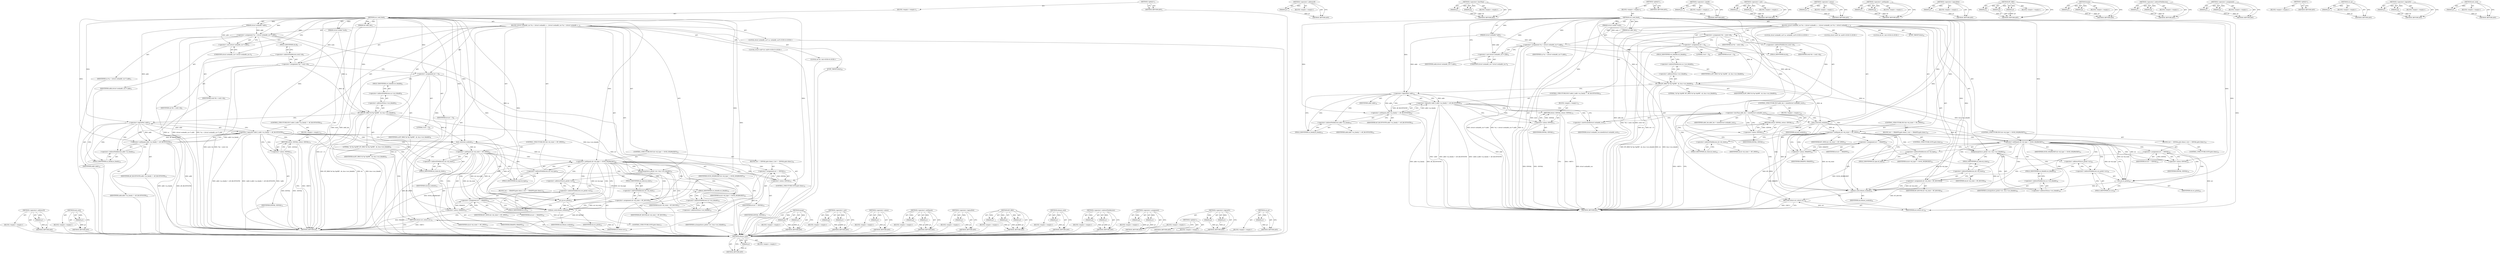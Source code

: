 digraph "lock_sock" {
vulnerable_143 [label=<(METHOD,&lt;operator&gt;.addressOf)>];
vulnerable_144 [label=<(PARAM,p1)>];
vulnerable_145 [label=<(BLOCK,&lt;empty&gt;,&lt;empty&gt;)>];
vulnerable_146 [label=<(METHOD_RETURN,ANY)>];
vulnerable_165 [label=<(METHOD,lock_sock)>];
vulnerable_166 [label=<(PARAM,p1)>];
vulnerable_167 [label=<(BLOCK,&lt;empty&gt;,&lt;empty&gt;)>];
vulnerable_168 [label=<(METHOD_RETURN,ANY)>];
vulnerable_6 [label=<(METHOD,&lt;global&gt;)<SUB>1</SUB>>];
vulnerable_7 [label=<(BLOCK,&lt;empty&gt;,&lt;empty&gt;)<SUB>1</SUB>>];
vulnerable_8 [label=<(METHOD,sco_sock_bind)<SUB>1</SUB>>];
vulnerable_9 [label=<(PARAM,struct socket *sock)<SUB>1</SUB>>];
vulnerable_10 [label=<(PARAM,struct sockaddr *addr)<SUB>1</SUB>>];
vulnerable_11 [label=<(PARAM,int addr_len)<SUB>2</SUB>>];
vulnerable_12 [label=<(BLOCK,{
	struct sockaddr_sco *sa = (struct sockaddr_s...,{
	struct sockaddr_sco *sa = (struct sockaddr_s...)<SUB>3</SUB>>];
vulnerable_13 [label="<(LOCAL,struct sockaddr_sco* sa: sockaddr_sco*)<SUB>4</SUB>>"];
vulnerable_14 [label=<(&lt;operator&gt;.assignment,*sa = (struct sockaddr_sco *) addr)<SUB>4</SUB>>];
vulnerable_15 [label=<(IDENTIFIER,sa,*sa = (struct sockaddr_sco *) addr)<SUB>4</SUB>>];
vulnerable_16 [label=<(&lt;operator&gt;.cast,(struct sockaddr_sco *) addr)<SUB>4</SUB>>];
vulnerable_17 [label=<(UNKNOWN,struct sockaddr_sco *,struct sockaddr_sco *)<SUB>4</SUB>>];
vulnerable_18 [label=<(IDENTIFIER,addr,(struct sockaddr_sco *) addr)<SUB>4</SUB>>];
vulnerable_19 [label="<(LOCAL,struct sock* sk: sock*)<SUB>5</SUB>>"];
vulnerable_20 [label=<(&lt;operator&gt;.assignment,*sk = sock-&gt;sk)<SUB>5</SUB>>];
vulnerable_21 [label=<(IDENTIFIER,sk,*sk = sock-&gt;sk)<SUB>5</SUB>>];
vulnerable_22 [label=<(&lt;operator&gt;.indirectFieldAccess,sock-&gt;sk)<SUB>5</SUB>>];
vulnerable_23 [label=<(IDENTIFIER,sock,*sk = sock-&gt;sk)<SUB>5</SUB>>];
vulnerable_24 [label=<(FIELD_IDENTIFIER,sk,sk)<SUB>5</SUB>>];
vulnerable_25 [label="<(LOCAL,int err: int)<SUB>6</SUB>>"];
vulnerable_26 [label=<(&lt;operator&gt;.assignment,err = 0)<SUB>6</SUB>>];
vulnerable_27 [label=<(IDENTIFIER,err,err = 0)<SUB>6</SUB>>];
vulnerable_28 [label=<(LITERAL,0,err = 0)<SUB>6</SUB>>];
vulnerable_29 [label=<(BT_DBG,BT_DBG(&quot;sk %p %pMR&quot;, sk, &amp;sa-&gt;sco_bdaddr))<SUB>8</SUB>>];
vulnerable_30 [label=<(LITERAL,&quot;sk %p %pMR&quot;,BT_DBG(&quot;sk %p %pMR&quot;, sk, &amp;sa-&gt;sco_bdaddr))<SUB>8</SUB>>];
vulnerable_31 [label=<(IDENTIFIER,sk,BT_DBG(&quot;sk %p %pMR&quot;, sk, &amp;sa-&gt;sco_bdaddr))<SUB>8</SUB>>];
vulnerable_32 [label=<(&lt;operator&gt;.addressOf,&amp;sa-&gt;sco_bdaddr)<SUB>8</SUB>>];
vulnerable_33 [label=<(&lt;operator&gt;.indirectFieldAccess,sa-&gt;sco_bdaddr)<SUB>8</SUB>>];
vulnerable_34 [label=<(IDENTIFIER,sa,BT_DBG(&quot;sk %p %pMR&quot;, sk, &amp;sa-&gt;sco_bdaddr))<SUB>8</SUB>>];
vulnerable_35 [label=<(FIELD_IDENTIFIER,sco_bdaddr,sco_bdaddr)<SUB>8</SUB>>];
vulnerable_36 [label=<(CONTROL_STRUCTURE,IF,if (!addr || addr-&gt;sa_family != AF_BLUETOOTH))<SUB>10</SUB>>];
vulnerable_37 [label=<(&lt;operator&gt;.logicalOr,!addr || addr-&gt;sa_family != AF_BLUETOOTH)<SUB>10</SUB>>];
vulnerable_38 [label=<(&lt;operator&gt;.logicalNot,!addr)<SUB>10</SUB>>];
vulnerable_39 [label=<(IDENTIFIER,addr,!addr)<SUB>10</SUB>>];
vulnerable_40 [label=<(&lt;operator&gt;.notEquals,addr-&gt;sa_family != AF_BLUETOOTH)<SUB>10</SUB>>];
vulnerable_41 [label=<(&lt;operator&gt;.indirectFieldAccess,addr-&gt;sa_family)<SUB>10</SUB>>];
vulnerable_42 [label=<(IDENTIFIER,addr,addr-&gt;sa_family != AF_BLUETOOTH)<SUB>10</SUB>>];
vulnerable_43 [label=<(FIELD_IDENTIFIER,sa_family,sa_family)<SUB>10</SUB>>];
vulnerable_44 [label=<(IDENTIFIER,AF_BLUETOOTH,addr-&gt;sa_family != AF_BLUETOOTH)<SUB>10</SUB>>];
vulnerable_45 [label=<(BLOCK,&lt;empty&gt;,&lt;empty&gt;)<SUB>11</SUB>>];
vulnerable_46 [label=<(RETURN,return -EINVAL;,return -EINVAL;)<SUB>11</SUB>>];
vulnerable_47 [label=<(&lt;operator&gt;.minus,-EINVAL)<SUB>11</SUB>>];
vulnerable_48 [label=<(IDENTIFIER,EINVAL,-EINVAL)<SUB>11</SUB>>];
vulnerable_49 [label=<(lock_sock,lock_sock(sk))<SUB>13</SUB>>];
vulnerable_50 [label=<(IDENTIFIER,sk,lock_sock(sk))<SUB>13</SUB>>];
vulnerable_51 [label=<(CONTROL_STRUCTURE,IF,if (sk-&gt;sk_state != BT_OPEN))<SUB>15</SUB>>];
vulnerable_52 [label=<(&lt;operator&gt;.notEquals,sk-&gt;sk_state != BT_OPEN)<SUB>15</SUB>>];
vulnerable_53 [label=<(&lt;operator&gt;.indirectFieldAccess,sk-&gt;sk_state)<SUB>15</SUB>>];
vulnerable_54 [label=<(IDENTIFIER,sk,sk-&gt;sk_state != BT_OPEN)<SUB>15</SUB>>];
vulnerable_55 [label=<(FIELD_IDENTIFIER,sk_state,sk_state)<SUB>15</SUB>>];
vulnerable_56 [label=<(IDENTIFIER,BT_OPEN,sk-&gt;sk_state != BT_OPEN)<SUB>15</SUB>>];
vulnerable_57 [label=<(BLOCK,{
		err = -EBADFD;
		goto done;
	},{
		err = -EBADFD;
		goto done;
	})<SUB>15</SUB>>];
vulnerable_58 [label=<(&lt;operator&gt;.assignment,err = -EBADFD)<SUB>16</SUB>>];
vulnerable_59 [label=<(IDENTIFIER,err,err = -EBADFD)<SUB>16</SUB>>];
vulnerable_60 [label=<(&lt;operator&gt;.minus,-EBADFD)<SUB>16</SUB>>];
vulnerable_61 [label=<(IDENTIFIER,EBADFD,-EBADFD)<SUB>16</SUB>>];
vulnerable_62 [label=<(CONTROL_STRUCTURE,GOTO,goto done;)<SUB>17</SUB>>];
vulnerable_63 [label=<(CONTROL_STRUCTURE,IF,if (sk-&gt;sk_type != SOCK_SEQPACKET))<SUB>20</SUB>>];
vulnerable_64 [label=<(&lt;operator&gt;.notEquals,sk-&gt;sk_type != SOCK_SEQPACKET)<SUB>20</SUB>>];
vulnerable_65 [label=<(&lt;operator&gt;.indirectFieldAccess,sk-&gt;sk_type)<SUB>20</SUB>>];
vulnerable_66 [label=<(IDENTIFIER,sk,sk-&gt;sk_type != SOCK_SEQPACKET)<SUB>20</SUB>>];
vulnerable_67 [label=<(FIELD_IDENTIFIER,sk_type,sk_type)<SUB>20</SUB>>];
vulnerable_68 [label=<(IDENTIFIER,SOCK_SEQPACKET,sk-&gt;sk_type != SOCK_SEQPACKET)<SUB>20</SUB>>];
vulnerable_69 [label=<(BLOCK,{
		err = -EINVAL;
		goto done;
	},{
		err = -EINVAL;
		goto done;
	})<SUB>20</SUB>>];
vulnerable_70 [label=<(&lt;operator&gt;.assignment,err = -EINVAL)<SUB>21</SUB>>];
vulnerable_71 [label=<(IDENTIFIER,err,err = -EINVAL)<SUB>21</SUB>>];
vulnerable_72 [label=<(&lt;operator&gt;.minus,-EINVAL)<SUB>21</SUB>>];
vulnerable_73 [label=<(IDENTIFIER,EINVAL,-EINVAL)<SUB>21</SUB>>];
vulnerable_74 [label=<(CONTROL_STRUCTURE,GOTO,goto done;)<SUB>22</SUB>>];
vulnerable_75 [label=<(bacpy,bacpy(&amp;sco_pi(sk)-&gt;src, &amp;sa-&gt;sco_bdaddr))<SUB>25</SUB>>];
vulnerable_76 [label=<(&lt;operator&gt;.addressOf,&amp;sco_pi(sk)-&gt;src)<SUB>25</SUB>>];
vulnerable_77 [label=<(&lt;operator&gt;.indirectFieldAccess,sco_pi(sk)-&gt;src)<SUB>25</SUB>>];
vulnerable_78 [label=<(sco_pi,sco_pi(sk))<SUB>25</SUB>>];
vulnerable_79 [label=<(IDENTIFIER,sk,sco_pi(sk))<SUB>25</SUB>>];
vulnerable_80 [label=<(FIELD_IDENTIFIER,src,src)<SUB>25</SUB>>];
vulnerable_81 [label=<(&lt;operator&gt;.addressOf,&amp;sa-&gt;sco_bdaddr)<SUB>25</SUB>>];
vulnerable_82 [label=<(&lt;operator&gt;.indirectFieldAccess,sa-&gt;sco_bdaddr)<SUB>25</SUB>>];
vulnerable_83 [label=<(IDENTIFIER,sa,bacpy(&amp;sco_pi(sk)-&gt;src, &amp;sa-&gt;sco_bdaddr))<SUB>25</SUB>>];
vulnerable_84 [label=<(FIELD_IDENTIFIER,sco_bdaddr,sco_bdaddr)<SUB>25</SUB>>];
vulnerable_85 [label=<(&lt;operator&gt;.assignment,sk-&gt;sk_state = BT_BOUND)<SUB>27</SUB>>];
vulnerable_86 [label=<(&lt;operator&gt;.indirectFieldAccess,sk-&gt;sk_state)<SUB>27</SUB>>];
vulnerable_87 [label=<(IDENTIFIER,sk,sk-&gt;sk_state = BT_BOUND)<SUB>27</SUB>>];
vulnerable_88 [label=<(FIELD_IDENTIFIER,sk_state,sk_state)<SUB>27</SUB>>];
vulnerable_89 [label=<(IDENTIFIER,BT_BOUND,sk-&gt;sk_state = BT_BOUND)<SUB>27</SUB>>];
vulnerable_90 [label=<(JUMP_TARGET,done)<SUB>29</SUB>>];
vulnerable_91 [label=<(release_sock,release_sock(sk))<SUB>30</SUB>>];
vulnerable_92 [label=<(IDENTIFIER,sk,release_sock(sk))<SUB>30</SUB>>];
vulnerable_93 [label=<(RETURN,return err;,return err;)<SUB>31</SUB>>];
vulnerable_94 [label=<(IDENTIFIER,err,return err;)<SUB>31</SUB>>];
vulnerable_95 [label=<(METHOD_RETURN,int)<SUB>1</SUB>>];
vulnerable_97 [label=<(METHOD_RETURN,ANY)<SUB>1</SUB>>];
vulnerable_169 [label=<(METHOD,bacpy)>];
vulnerable_170 [label=<(PARAM,p1)>];
vulnerable_171 [label=<(PARAM,p2)>];
vulnerable_172 [label=<(BLOCK,&lt;empty&gt;,&lt;empty&gt;)>];
vulnerable_173 [label=<(METHOD_RETURN,ANY)>];
vulnerable_127 [label=<(METHOD,&lt;operator&gt;.cast)>];
vulnerable_128 [label=<(PARAM,p1)>];
vulnerable_129 [label=<(PARAM,p2)>];
vulnerable_130 [label=<(BLOCK,&lt;empty&gt;,&lt;empty&gt;)>];
vulnerable_131 [label=<(METHOD_RETURN,ANY)>];
vulnerable_161 [label=<(METHOD,&lt;operator&gt;.minus)>];
vulnerable_162 [label=<(PARAM,p1)>];
vulnerable_163 [label=<(BLOCK,&lt;empty&gt;,&lt;empty&gt;)>];
vulnerable_164 [label=<(METHOD_RETURN,ANY)>];
vulnerable_156 [label=<(METHOD,&lt;operator&gt;.notEquals)>];
vulnerable_157 [label=<(PARAM,p1)>];
vulnerable_158 [label=<(PARAM,p2)>];
vulnerable_159 [label=<(BLOCK,&lt;empty&gt;,&lt;empty&gt;)>];
vulnerable_160 [label=<(METHOD_RETURN,ANY)>];
vulnerable_152 [label=<(METHOD,&lt;operator&gt;.logicalNot)>];
vulnerable_153 [label=<(PARAM,p1)>];
vulnerable_154 [label=<(BLOCK,&lt;empty&gt;,&lt;empty&gt;)>];
vulnerable_155 [label=<(METHOD_RETURN,ANY)>];
vulnerable_137 [label=<(METHOD,BT_DBG)>];
vulnerable_138 [label=<(PARAM,p1)>];
vulnerable_139 [label=<(PARAM,p2)>];
vulnerable_140 [label=<(PARAM,p3)>];
vulnerable_141 [label=<(BLOCK,&lt;empty&gt;,&lt;empty&gt;)>];
vulnerable_142 [label=<(METHOD_RETURN,ANY)>];
vulnerable_178 [label=<(METHOD,release_sock)>];
vulnerable_179 [label=<(PARAM,p1)>];
vulnerable_180 [label=<(BLOCK,&lt;empty&gt;,&lt;empty&gt;)>];
vulnerable_181 [label=<(METHOD_RETURN,ANY)>];
vulnerable_132 [label=<(METHOD,&lt;operator&gt;.indirectFieldAccess)>];
vulnerable_133 [label=<(PARAM,p1)>];
vulnerable_134 [label=<(PARAM,p2)>];
vulnerable_135 [label=<(BLOCK,&lt;empty&gt;,&lt;empty&gt;)>];
vulnerable_136 [label=<(METHOD_RETURN,ANY)>];
vulnerable_122 [label=<(METHOD,&lt;operator&gt;.assignment)>];
vulnerable_123 [label=<(PARAM,p1)>];
vulnerable_124 [label=<(PARAM,p2)>];
vulnerable_125 [label=<(BLOCK,&lt;empty&gt;,&lt;empty&gt;)>];
vulnerable_126 [label=<(METHOD_RETURN,ANY)>];
vulnerable_116 [label=<(METHOD,&lt;global&gt;)<SUB>1</SUB>>];
vulnerable_117 [label=<(BLOCK,&lt;empty&gt;,&lt;empty&gt;)>];
vulnerable_118 [label=<(METHOD_RETURN,ANY)>];
vulnerable_147 [label=<(METHOD,&lt;operator&gt;.logicalOr)>];
vulnerable_148 [label=<(PARAM,p1)>];
vulnerable_149 [label=<(PARAM,p2)>];
vulnerable_150 [label=<(BLOCK,&lt;empty&gt;,&lt;empty&gt;)>];
vulnerable_151 [label=<(METHOD_RETURN,ANY)>];
vulnerable_174 [label=<(METHOD,sco_pi)>];
vulnerable_175 [label=<(PARAM,p1)>];
vulnerable_176 [label=<(BLOCK,&lt;empty&gt;,&lt;empty&gt;)>];
vulnerable_177 [label=<(METHOD_RETURN,ANY)>];
fixed_198 [label=<(METHOD,release_sock)>];
fixed_199 [label=<(PARAM,p1)>];
fixed_200 [label=<(BLOCK,&lt;empty&gt;,&lt;empty&gt;)>];
fixed_201 [label=<(METHOD_RETURN,ANY)>];
fixed_154 [label=<(METHOD,&lt;operator&gt;.addressOf)>];
fixed_155 [label=<(PARAM,p1)>];
fixed_156 [label=<(BLOCK,&lt;empty&gt;,&lt;empty&gt;)>];
fixed_157 [label=<(METHOD_RETURN,ANY)>];
fixed_176 [label=<(METHOD,&lt;operator&gt;.lessThan)>];
fixed_177 [label=<(PARAM,p1)>];
fixed_178 [label=<(PARAM,p2)>];
fixed_179 [label=<(BLOCK,&lt;empty&gt;,&lt;empty&gt;)>];
fixed_180 [label=<(METHOD_RETURN,ANY)>];
fixed_6 [label=<(METHOD,&lt;global&gt;)<SUB>1</SUB>>];
fixed_7 [label=<(BLOCK,&lt;empty&gt;,&lt;empty&gt;)<SUB>1</SUB>>];
fixed_8 [label=<(METHOD,sco_sock_bind)<SUB>1</SUB>>];
fixed_9 [label=<(PARAM,struct socket *sock)<SUB>1</SUB>>];
fixed_10 [label=<(PARAM,struct sockaddr *addr)<SUB>1</SUB>>];
fixed_11 [label=<(PARAM,int addr_len)<SUB>2</SUB>>];
fixed_12 [label=<(BLOCK,{
	struct sockaddr_sco *sa = (struct sockaddr_s...,{
	struct sockaddr_sco *sa = (struct sockaddr_s...)<SUB>3</SUB>>];
fixed_13 [label="<(LOCAL,struct sockaddr_sco* sa: sockaddr_sco*)<SUB>4</SUB>>"];
fixed_14 [label=<(&lt;operator&gt;.assignment,*sa = (struct sockaddr_sco *) addr)<SUB>4</SUB>>];
fixed_15 [label=<(IDENTIFIER,sa,*sa = (struct sockaddr_sco *) addr)<SUB>4</SUB>>];
fixed_16 [label=<(&lt;operator&gt;.cast,(struct sockaddr_sco *) addr)<SUB>4</SUB>>];
fixed_17 [label=<(UNKNOWN,struct sockaddr_sco *,struct sockaddr_sco *)<SUB>4</SUB>>];
fixed_18 [label=<(IDENTIFIER,addr,(struct sockaddr_sco *) addr)<SUB>4</SUB>>];
fixed_19 [label="<(LOCAL,struct sock* sk: sock*)<SUB>5</SUB>>"];
fixed_20 [label=<(&lt;operator&gt;.assignment,*sk = sock-&gt;sk)<SUB>5</SUB>>];
fixed_21 [label=<(IDENTIFIER,sk,*sk = sock-&gt;sk)<SUB>5</SUB>>];
fixed_22 [label=<(&lt;operator&gt;.indirectFieldAccess,sock-&gt;sk)<SUB>5</SUB>>];
fixed_23 [label=<(IDENTIFIER,sock,*sk = sock-&gt;sk)<SUB>5</SUB>>];
fixed_24 [label=<(FIELD_IDENTIFIER,sk,sk)<SUB>5</SUB>>];
fixed_25 [label="<(LOCAL,int err: int)<SUB>6</SUB>>"];
fixed_26 [label=<(&lt;operator&gt;.assignment,err = 0)<SUB>6</SUB>>];
fixed_27 [label=<(IDENTIFIER,err,err = 0)<SUB>6</SUB>>];
fixed_28 [label=<(LITERAL,0,err = 0)<SUB>6</SUB>>];
fixed_29 [label=<(BT_DBG,BT_DBG(&quot;sk %p %pMR&quot;, sk, &amp;sa-&gt;sco_bdaddr))<SUB>8</SUB>>];
fixed_30 [label=<(LITERAL,&quot;sk %p %pMR&quot;,BT_DBG(&quot;sk %p %pMR&quot;, sk, &amp;sa-&gt;sco_bdaddr))<SUB>8</SUB>>];
fixed_31 [label=<(IDENTIFIER,sk,BT_DBG(&quot;sk %p %pMR&quot;, sk, &amp;sa-&gt;sco_bdaddr))<SUB>8</SUB>>];
fixed_32 [label=<(&lt;operator&gt;.addressOf,&amp;sa-&gt;sco_bdaddr)<SUB>8</SUB>>];
fixed_33 [label=<(&lt;operator&gt;.indirectFieldAccess,sa-&gt;sco_bdaddr)<SUB>8</SUB>>];
fixed_34 [label=<(IDENTIFIER,sa,BT_DBG(&quot;sk %p %pMR&quot;, sk, &amp;sa-&gt;sco_bdaddr))<SUB>8</SUB>>];
fixed_35 [label=<(FIELD_IDENTIFIER,sco_bdaddr,sco_bdaddr)<SUB>8</SUB>>];
fixed_36 [label=<(CONTROL_STRUCTURE,IF,if (!addr || addr-&gt;sa_family != AF_BLUETOOTH))<SUB>10</SUB>>];
fixed_37 [label=<(&lt;operator&gt;.logicalOr,!addr || addr-&gt;sa_family != AF_BLUETOOTH)<SUB>10</SUB>>];
fixed_38 [label=<(&lt;operator&gt;.logicalNot,!addr)<SUB>10</SUB>>];
fixed_39 [label=<(IDENTIFIER,addr,!addr)<SUB>10</SUB>>];
fixed_40 [label=<(&lt;operator&gt;.notEquals,addr-&gt;sa_family != AF_BLUETOOTH)<SUB>10</SUB>>];
fixed_41 [label=<(&lt;operator&gt;.indirectFieldAccess,addr-&gt;sa_family)<SUB>10</SUB>>];
fixed_42 [label=<(IDENTIFIER,addr,addr-&gt;sa_family != AF_BLUETOOTH)<SUB>10</SUB>>];
fixed_43 [label=<(FIELD_IDENTIFIER,sa_family,sa_family)<SUB>10</SUB>>];
fixed_44 [label=<(IDENTIFIER,AF_BLUETOOTH,addr-&gt;sa_family != AF_BLUETOOTH)<SUB>10</SUB>>];
fixed_45 [label=<(BLOCK,&lt;empty&gt;,&lt;empty&gt;)<SUB>11</SUB>>];
fixed_46 [label=<(RETURN,return -EINVAL;,return -EINVAL;)<SUB>11</SUB>>];
fixed_47 [label=<(&lt;operator&gt;.minus,-EINVAL)<SUB>11</SUB>>];
fixed_48 [label=<(IDENTIFIER,EINVAL,-EINVAL)<SUB>11</SUB>>];
fixed_49 [label=<(CONTROL_STRUCTURE,IF,if (addr_len &lt; sizeof(struct sockaddr_sco)))<SUB>13</SUB>>];
fixed_50 [label=<(&lt;operator&gt;.lessThan,addr_len &lt; sizeof(struct sockaddr_sco))<SUB>13</SUB>>];
fixed_51 [label=<(IDENTIFIER,addr_len,addr_len &lt; sizeof(struct sockaddr_sco))<SUB>13</SUB>>];
fixed_52 [label=<(&lt;operator&gt;.sizeOf,sizeof(struct sockaddr_sco))<SUB>13</SUB>>];
fixed_53 [label=<(IDENTIFIER,struct sockaddr_sco,sizeof(struct sockaddr_sco))<SUB>13</SUB>>];
fixed_54 [label=<(BLOCK,&lt;empty&gt;,&lt;empty&gt;)<SUB>14</SUB>>];
fixed_55 [label=<(RETURN,return -EINVAL;,return -EINVAL;)<SUB>14</SUB>>];
fixed_56 [label=<(&lt;operator&gt;.minus,-EINVAL)<SUB>14</SUB>>];
fixed_57 [label=<(IDENTIFIER,EINVAL,-EINVAL)<SUB>14</SUB>>];
fixed_58 [label=<(lock_sock,lock_sock(sk))<SUB>16</SUB>>];
fixed_59 [label=<(IDENTIFIER,sk,lock_sock(sk))<SUB>16</SUB>>];
fixed_60 [label=<(CONTROL_STRUCTURE,IF,if (sk-&gt;sk_state != BT_OPEN))<SUB>18</SUB>>];
fixed_61 [label=<(&lt;operator&gt;.notEquals,sk-&gt;sk_state != BT_OPEN)<SUB>18</SUB>>];
fixed_62 [label=<(&lt;operator&gt;.indirectFieldAccess,sk-&gt;sk_state)<SUB>18</SUB>>];
fixed_63 [label=<(IDENTIFIER,sk,sk-&gt;sk_state != BT_OPEN)<SUB>18</SUB>>];
fixed_64 [label=<(FIELD_IDENTIFIER,sk_state,sk_state)<SUB>18</SUB>>];
fixed_65 [label=<(IDENTIFIER,BT_OPEN,sk-&gt;sk_state != BT_OPEN)<SUB>18</SUB>>];
fixed_66 [label=<(BLOCK,{
		err = -EBADFD;
		goto done;
	},{
		err = -EBADFD;
		goto done;
	})<SUB>18</SUB>>];
fixed_67 [label=<(&lt;operator&gt;.assignment,err = -EBADFD)<SUB>19</SUB>>];
fixed_68 [label=<(IDENTIFIER,err,err = -EBADFD)<SUB>19</SUB>>];
fixed_69 [label=<(&lt;operator&gt;.minus,-EBADFD)<SUB>19</SUB>>];
fixed_70 [label=<(IDENTIFIER,EBADFD,-EBADFD)<SUB>19</SUB>>];
fixed_71 [label=<(CONTROL_STRUCTURE,GOTO,goto done;)<SUB>20</SUB>>];
fixed_72 [label=<(CONTROL_STRUCTURE,IF,if (sk-&gt;sk_type != SOCK_SEQPACKET))<SUB>23</SUB>>];
fixed_73 [label=<(&lt;operator&gt;.notEquals,sk-&gt;sk_type != SOCK_SEQPACKET)<SUB>23</SUB>>];
fixed_74 [label=<(&lt;operator&gt;.indirectFieldAccess,sk-&gt;sk_type)<SUB>23</SUB>>];
fixed_75 [label=<(IDENTIFIER,sk,sk-&gt;sk_type != SOCK_SEQPACKET)<SUB>23</SUB>>];
fixed_76 [label=<(FIELD_IDENTIFIER,sk_type,sk_type)<SUB>23</SUB>>];
fixed_77 [label=<(IDENTIFIER,SOCK_SEQPACKET,sk-&gt;sk_type != SOCK_SEQPACKET)<SUB>23</SUB>>];
fixed_78 [label=<(BLOCK,{
		err = -EINVAL;
		goto done;
	},{
		err = -EINVAL;
		goto done;
	})<SUB>23</SUB>>];
fixed_79 [label=<(&lt;operator&gt;.assignment,err = -EINVAL)<SUB>24</SUB>>];
fixed_80 [label=<(IDENTIFIER,err,err = -EINVAL)<SUB>24</SUB>>];
fixed_81 [label=<(&lt;operator&gt;.minus,-EINVAL)<SUB>24</SUB>>];
fixed_82 [label=<(IDENTIFIER,EINVAL,-EINVAL)<SUB>24</SUB>>];
fixed_83 [label=<(CONTROL_STRUCTURE,GOTO,goto done;)<SUB>25</SUB>>];
fixed_84 [label=<(bacpy,bacpy(&amp;sco_pi(sk)-&gt;src, &amp;sa-&gt;sco_bdaddr))<SUB>28</SUB>>];
fixed_85 [label=<(&lt;operator&gt;.addressOf,&amp;sco_pi(sk)-&gt;src)<SUB>28</SUB>>];
fixed_86 [label=<(&lt;operator&gt;.indirectFieldAccess,sco_pi(sk)-&gt;src)<SUB>28</SUB>>];
fixed_87 [label=<(sco_pi,sco_pi(sk))<SUB>28</SUB>>];
fixed_88 [label=<(IDENTIFIER,sk,sco_pi(sk))<SUB>28</SUB>>];
fixed_89 [label=<(FIELD_IDENTIFIER,src,src)<SUB>28</SUB>>];
fixed_90 [label=<(&lt;operator&gt;.addressOf,&amp;sa-&gt;sco_bdaddr)<SUB>28</SUB>>];
fixed_91 [label=<(&lt;operator&gt;.indirectFieldAccess,sa-&gt;sco_bdaddr)<SUB>28</SUB>>];
fixed_92 [label=<(IDENTIFIER,sa,bacpy(&amp;sco_pi(sk)-&gt;src, &amp;sa-&gt;sco_bdaddr))<SUB>28</SUB>>];
fixed_93 [label=<(FIELD_IDENTIFIER,sco_bdaddr,sco_bdaddr)<SUB>28</SUB>>];
fixed_94 [label=<(&lt;operator&gt;.assignment,sk-&gt;sk_state = BT_BOUND)<SUB>30</SUB>>];
fixed_95 [label=<(&lt;operator&gt;.indirectFieldAccess,sk-&gt;sk_state)<SUB>30</SUB>>];
fixed_96 [label=<(IDENTIFIER,sk,sk-&gt;sk_state = BT_BOUND)<SUB>30</SUB>>];
fixed_97 [label=<(FIELD_IDENTIFIER,sk_state,sk_state)<SUB>30</SUB>>];
fixed_98 [label=<(IDENTIFIER,BT_BOUND,sk-&gt;sk_state = BT_BOUND)<SUB>30</SUB>>];
fixed_99 [label=<(JUMP_TARGET,done)<SUB>32</SUB>>];
fixed_100 [label=<(release_sock,release_sock(sk))<SUB>33</SUB>>];
fixed_101 [label=<(IDENTIFIER,sk,release_sock(sk))<SUB>33</SUB>>];
fixed_102 [label=<(RETURN,return err;,return err;)<SUB>34</SUB>>];
fixed_103 [label=<(IDENTIFIER,err,return err;)<SUB>34</SUB>>];
fixed_104 [label=<(METHOD_RETURN,int)<SUB>1</SUB>>];
fixed_106 [label=<(METHOD_RETURN,ANY)<SUB>1</SUB>>];
fixed_181 [label=<(METHOD,&lt;operator&gt;.sizeOf)>];
fixed_182 [label=<(PARAM,p1)>];
fixed_183 [label=<(BLOCK,&lt;empty&gt;,&lt;empty&gt;)>];
fixed_184 [label=<(METHOD_RETURN,ANY)>];
fixed_138 [label=<(METHOD,&lt;operator&gt;.cast)>];
fixed_139 [label=<(PARAM,p1)>];
fixed_140 [label=<(PARAM,p2)>];
fixed_141 [label=<(BLOCK,&lt;empty&gt;,&lt;empty&gt;)>];
fixed_142 [label=<(METHOD_RETURN,ANY)>];
fixed_172 [label=<(METHOD,&lt;operator&gt;.minus)>];
fixed_173 [label=<(PARAM,p1)>];
fixed_174 [label=<(BLOCK,&lt;empty&gt;,&lt;empty&gt;)>];
fixed_175 [label=<(METHOD_RETURN,ANY)>];
fixed_167 [label=<(METHOD,&lt;operator&gt;.notEquals)>];
fixed_168 [label=<(PARAM,p1)>];
fixed_169 [label=<(PARAM,p2)>];
fixed_170 [label=<(BLOCK,&lt;empty&gt;,&lt;empty&gt;)>];
fixed_171 [label=<(METHOD_RETURN,ANY)>];
fixed_163 [label=<(METHOD,&lt;operator&gt;.logicalNot)>];
fixed_164 [label=<(PARAM,p1)>];
fixed_165 [label=<(BLOCK,&lt;empty&gt;,&lt;empty&gt;)>];
fixed_166 [label=<(METHOD_RETURN,ANY)>];
fixed_148 [label=<(METHOD,BT_DBG)>];
fixed_149 [label=<(PARAM,p1)>];
fixed_150 [label=<(PARAM,p2)>];
fixed_151 [label=<(PARAM,p3)>];
fixed_152 [label=<(BLOCK,&lt;empty&gt;,&lt;empty&gt;)>];
fixed_153 [label=<(METHOD_RETURN,ANY)>];
fixed_189 [label=<(METHOD,bacpy)>];
fixed_190 [label=<(PARAM,p1)>];
fixed_191 [label=<(PARAM,p2)>];
fixed_192 [label=<(BLOCK,&lt;empty&gt;,&lt;empty&gt;)>];
fixed_193 [label=<(METHOD_RETURN,ANY)>];
fixed_143 [label=<(METHOD,&lt;operator&gt;.indirectFieldAccess)>];
fixed_144 [label=<(PARAM,p1)>];
fixed_145 [label=<(PARAM,p2)>];
fixed_146 [label=<(BLOCK,&lt;empty&gt;,&lt;empty&gt;)>];
fixed_147 [label=<(METHOD_RETURN,ANY)>];
fixed_133 [label=<(METHOD,&lt;operator&gt;.assignment)>];
fixed_134 [label=<(PARAM,p1)>];
fixed_135 [label=<(PARAM,p2)>];
fixed_136 [label=<(BLOCK,&lt;empty&gt;,&lt;empty&gt;)>];
fixed_137 [label=<(METHOD_RETURN,ANY)>];
fixed_127 [label=<(METHOD,&lt;global&gt;)<SUB>1</SUB>>];
fixed_128 [label=<(BLOCK,&lt;empty&gt;,&lt;empty&gt;)>];
fixed_129 [label=<(METHOD_RETURN,ANY)>];
fixed_194 [label=<(METHOD,sco_pi)>];
fixed_195 [label=<(PARAM,p1)>];
fixed_196 [label=<(BLOCK,&lt;empty&gt;,&lt;empty&gt;)>];
fixed_197 [label=<(METHOD_RETURN,ANY)>];
fixed_158 [label=<(METHOD,&lt;operator&gt;.logicalOr)>];
fixed_159 [label=<(PARAM,p1)>];
fixed_160 [label=<(PARAM,p2)>];
fixed_161 [label=<(BLOCK,&lt;empty&gt;,&lt;empty&gt;)>];
fixed_162 [label=<(METHOD_RETURN,ANY)>];
fixed_185 [label=<(METHOD,lock_sock)>];
fixed_186 [label=<(PARAM,p1)>];
fixed_187 [label=<(BLOCK,&lt;empty&gt;,&lt;empty&gt;)>];
fixed_188 [label=<(METHOD_RETURN,ANY)>];
vulnerable_143 -> vulnerable_144  [key=0, label="AST: "];
vulnerable_143 -> vulnerable_144  [key=1, label="DDG: "];
vulnerable_143 -> vulnerable_145  [key=0, label="AST: "];
vulnerable_143 -> vulnerable_146  [key=0, label="AST: "];
vulnerable_143 -> vulnerable_146  [key=1, label="CFG: "];
vulnerable_144 -> vulnerable_146  [key=0, label="DDG: p1"];
vulnerable_145 -> fixed_198  [key=0];
vulnerable_146 -> fixed_198  [key=0];
vulnerable_165 -> vulnerable_166  [key=0, label="AST: "];
vulnerable_165 -> vulnerable_166  [key=1, label="DDG: "];
vulnerable_165 -> vulnerable_167  [key=0, label="AST: "];
vulnerable_165 -> vulnerable_168  [key=0, label="AST: "];
vulnerable_165 -> vulnerable_168  [key=1, label="CFG: "];
vulnerable_166 -> vulnerable_168  [key=0, label="DDG: p1"];
vulnerable_167 -> fixed_198  [key=0];
vulnerable_168 -> fixed_198  [key=0];
vulnerable_6 -> vulnerable_7  [key=0, label="AST: "];
vulnerable_6 -> vulnerable_97  [key=0, label="AST: "];
vulnerable_6 -> vulnerable_97  [key=1, label="CFG: "];
vulnerable_7 -> vulnerable_8  [key=0, label="AST: "];
vulnerable_8 -> vulnerable_9  [key=0, label="AST: "];
vulnerable_8 -> vulnerable_9  [key=1, label="DDG: "];
vulnerable_8 -> vulnerable_10  [key=0, label="AST: "];
vulnerable_8 -> vulnerable_10  [key=1, label="DDG: "];
vulnerable_8 -> vulnerable_11  [key=0, label="AST: "];
vulnerable_8 -> vulnerable_11  [key=1, label="DDG: "];
vulnerable_8 -> vulnerable_12  [key=0, label="AST: "];
vulnerable_8 -> vulnerable_95  [key=0, label="AST: "];
vulnerable_8 -> vulnerable_17  [key=0, label="CFG: "];
vulnerable_8 -> vulnerable_14  [key=0, label="DDG: "];
vulnerable_8 -> vulnerable_26  [key=0, label="DDG: "];
vulnerable_8 -> vulnerable_85  [key=0, label="DDG: "];
vulnerable_8 -> vulnerable_29  [key=0, label="DDG: "];
vulnerable_8 -> vulnerable_49  [key=0, label="DDG: "];
vulnerable_8 -> vulnerable_91  [key=0, label="DDG: "];
vulnerable_8 -> vulnerable_94  [key=0, label="DDG: "];
vulnerable_8 -> vulnerable_16  [key=0, label="DDG: "];
vulnerable_8 -> vulnerable_52  [key=0, label="DDG: "];
vulnerable_8 -> vulnerable_64  [key=0, label="DDG: "];
vulnerable_8 -> vulnerable_38  [key=0, label="DDG: "];
vulnerable_8 -> vulnerable_40  [key=0, label="DDG: "];
vulnerable_8 -> vulnerable_47  [key=0, label="DDG: "];
vulnerable_8 -> vulnerable_60  [key=0, label="DDG: "];
vulnerable_8 -> vulnerable_72  [key=0, label="DDG: "];
vulnerable_8 -> vulnerable_78  [key=0, label="DDG: "];
vulnerable_9 -> vulnerable_95  [key=0, label="DDG: sock"];
vulnerable_9 -> vulnerable_20  [key=0, label="DDG: sock"];
vulnerable_10 -> vulnerable_14  [key=0, label="DDG: addr"];
vulnerable_10 -> vulnerable_16  [key=0, label="DDG: addr"];
vulnerable_10 -> vulnerable_38  [key=0, label="DDG: addr"];
vulnerable_11 -> vulnerable_95  [key=0, label="DDG: addr_len"];
vulnerable_12 -> vulnerable_13  [key=0, label="AST: "];
vulnerable_12 -> vulnerable_14  [key=0, label="AST: "];
vulnerable_12 -> vulnerable_19  [key=0, label="AST: "];
vulnerable_12 -> vulnerable_20  [key=0, label="AST: "];
vulnerable_12 -> vulnerable_25  [key=0, label="AST: "];
vulnerable_12 -> vulnerable_26  [key=0, label="AST: "];
vulnerable_12 -> vulnerable_29  [key=0, label="AST: "];
vulnerable_12 -> vulnerable_36  [key=0, label="AST: "];
vulnerable_12 -> vulnerable_49  [key=0, label="AST: "];
vulnerable_12 -> vulnerable_51  [key=0, label="AST: "];
vulnerable_12 -> vulnerable_63  [key=0, label="AST: "];
vulnerable_12 -> vulnerable_75  [key=0, label="AST: "];
vulnerable_12 -> vulnerable_85  [key=0, label="AST: "];
vulnerable_12 -> vulnerable_90  [key=0, label="AST: "];
vulnerable_12 -> vulnerable_91  [key=0, label="AST: "];
vulnerable_12 -> vulnerable_93  [key=0, label="AST: "];
vulnerable_13 -> fixed_198  [key=0];
vulnerable_14 -> vulnerable_15  [key=0, label="AST: "];
vulnerable_14 -> vulnerable_16  [key=0, label="AST: "];
vulnerable_14 -> vulnerable_24  [key=0, label="CFG: "];
vulnerable_14 -> vulnerable_95  [key=0, label="DDG: sa"];
vulnerable_14 -> vulnerable_95  [key=1, label="DDG: (struct sockaddr_sco *) addr"];
vulnerable_14 -> vulnerable_95  [key=2, label="DDG: *sa = (struct sockaddr_sco *) addr"];
vulnerable_14 -> vulnerable_29  [key=0, label="DDG: sa"];
vulnerable_14 -> vulnerable_75  [key=0, label="DDG: sa"];
vulnerable_15 -> fixed_198  [key=0];
vulnerable_16 -> vulnerable_17  [key=0, label="AST: "];
vulnerable_16 -> vulnerable_18  [key=0, label="AST: "];
vulnerable_16 -> vulnerable_14  [key=0, label="CFG: "];
vulnerable_17 -> vulnerable_16  [key=0, label="CFG: "];
vulnerable_18 -> fixed_198  [key=0];
vulnerable_19 -> fixed_198  [key=0];
vulnerable_20 -> vulnerable_21  [key=0, label="AST: "];
vulnerable_20 -> vulnerable_22  [key=0, label="AST: "];
vulnerable_20 -> vulnerable_26  [key=0, label="CFG: "];
vulnerable_20 -> vulnerable_95  [key=0, label="DDG: sock-&gt;sk"];
vulnerable_20 -> vulnerable_95  [key=1, label="DDG: *sk = sock-&gt;sk"];
vulnerable_20 -> vulnerable_29  [key=0, label="DDG: sk"];
vulnerable_21 -> fixed_198  [key=0];
vulnerable_22 -> vulnerable_23  [key=0, label="AST: "];
vulnerable_22 -> vulnerable_24  [key=0, label="AST: "];
vulnerable_22 -> vulnerable_20  [key=0, label="CFG: "];
vulnerable_23 -> fixed_198  [key=0];
vulnerable_24 -> vulnerable_22  [key=0, label="CFG: "];
vulnerable_25 -> fixed_198  [key=0];
vulnerable_26 -> vulnerable_27  [key=0, label="AST: "];
vulnerable_26 -> vulnerable_28  [key=0, label="AST: "];
vulnerable_26 -> vulnerable_35  [key=0, label="CFG: "];
vulnerable_26 -> vulnerable_95  [key=0, label="DDG: err"];
vulnerable_26 -> vulnerable_95  [key=1, label="DDG: err = 0"];
vulnerable_26 -> vulnerable_94  [key=0, label="DDG: err"];
vulnerable_27 -> fixed_198  [key=0];
vulnerable_28 -> fixed_198  [key=0];
vulnerable_29 -> vulnerable_30  [key=0, label="AST: "];
vulnerable_29 -> vulnerable_31  [key=0, label="AST: "];
vulnerable_29 -> vulnerable_32  [key=0, label="AST: "];
vulnerable_29 -> vulnerable_38  [key=0, label="CFG: "];
vulnerable_29 -> vulnerable_95  [key=0, label="DDG: sk"];
vulnerable_29 -> vulnerable_95  [key=1, label="DDG: &amp;sa-&gt;sco_bdaddr"];
vulnerable_29 -> vulnerable_95  [key=2, label="DDG: BT_DBG(&quot;sk %p %pMR&quot;, sk, &amp;sa-&gt;sco_bdaddr)"];
vulnerable_29 -> vulnerable_49  [key=0, label="DDG: sk"];
vulnerable_29 -> vulnerable_75  [key=0, label="DDG: &amp;sa-&gt;sco_bdaddr"];
vulnerable_30 -> fixed_198  [key=0];
vulnerable_31 -> fixed_198  [key=0];
vulnerable_32 -> vulnerable_33  [key=0, label="AST: "];
vulnerable_32 -> vulnerable_29  [key=0, label="CFG: "];
vulnerable_33 -> vulnerable_34  [key=0, label="AST: "];
vulnerable_33 -> vulnerable_35  [key=0, label="AST: "];
vulnerable_33 -> vulnerable_32  [key=0, label="CFG: "];
vulnerable_34 -> fixed_198  [key=0];
vulnerable_35 -> vulnerable_33  [key=0, label="CFG: "];
vulnerable_36 -> vulnerable_37  [key=0, label="AST: "];
vulnerable_36 -> vulnerable_45  [key=0, label="AST: "];
vulnerable_37 -> vulnerable_38  [key=0, label="AST: "];
vulnerable_37 -> vulnerable_40  [key=0, label="AST: "];
vulnerable_37 -> vulnerable_47  [key=0, label="CFG: "];
vulnerable_37 -> vulnerable_47  [key=1, label="CDG: "];
vulnerable_37 -> vulnerable_49  [key=0, label="CFG: "];
vulnerable_37 -> vulnerable_49  [key=1, label="CDG: "];
vulnerable_37 -> vulnerable_95  [key=0, label="DDG: !addr"];
vulnerable_37 -> vulnerable_95  [key=1, label="DDG: addr-&gt;sa_family != AF_BLUETOOTH"];
vulnerable_37 -> vulnerable_95  [key=2, label="DDG: !addr || addr-&gt;sa_family != AF_BLUETOOTH"];
vulnerable_37 -> vulnerable_52  [key=0, label="CDG: "];
vulnerable_37 -> vulnerable_46  [key=0, label="CDG: "];
vulnerable_37 -> vulnerable_91  [key=0, label="CDG: "];
vulnerable_37 -> vulnerable_93  [key=0, label="CDG: "];
vulnerable_37 -> vulnerable_53  [key=0, label="CDG: "];
vulnerable_37 -> vulnerable_55  [key=0, label="CDG: "];
vulnerable_38 -> vulnerable_39  [key=0, label="AST: "];
vulnerable_38 -> vulnerable_37  [key=0, label="CFG: "];
vulnerable_38 -> vulnerable_37  [key=1, label="DDG: addr"];
vulnerable_38 -> vulnerable_43  [key=0, label="CFG: "];
vulnerable_38 -> vulnerable_43  [key=1, label="CDG: "];
vulnerable_38 -> vulnerable_95  [key=0, label="DDG: addr"];
vulnerable_38 -> vulnerable_40  [key=0, label="DDG: addr"];
vulnerable_38 -> vulnerable_40  [key=1, label="CDG: "];
vulnerable_38 -> vulnerable_41  [key=0, label="CDG: "];
vulnerable_39 -> fixed_198  [key=0];
vulnerable_40 -> vulnerable_41  [key=0, label="AST: "];
vulnerable_40 -> vulnerable_44  [key=0, label="AST: "];
vulnerable_40 -> vulnerable_37  [key=0, label="CFG: "];
vulnerable_40 -> vulnerable_37  [key=1, label="DDG: addr-&gt;sa_family"];
vulnerable_40 -> vulnerable_37  [key=2, label="DDG: AF_BLUETOOTH"];
vulnerable_40 -> vulnerable_95  [key=0, label="DDG: addr-&gt;sa_family"];
vulnerable_40 -> vulnerable_95  [key=1, label="DDG: AF_BLUETOOTH"];
vulnerable_41 -> vulnerable_42  [key=0, label="AST: "];
vulnerable_41 -> vulnerable_43  [key=0, label="AST: "];
vulnerable_41 -> vulnerable_40  [key=0, label="CFG: "];
vulnerable_42 -> fixed_198  [key=0];
vulnerable_43 -> vulnerable_41  [key=0, label="CFG: "];
vulnerable_44 -> fixed_198  [key=0];
vulnerable_45 -> vulnerable_46  [key=0, label="AST: "];
vulnerable_46 -> vulnerable_47  [key=0, label="AST: "];
vulnerable_46 -> vulnerable_95  [key=0, label="CFG: "];
vulnerable_46 -> vulnerable_95  [key=1, label="DDG: &lt;RET&gt;"];
vulnerable_47 -> vulnerable_48  [key=0, label="AST: "];
vulnerable_47 -> vulnerable_46  [key=0, label="CFG: "];
vulnerable_47 -> vulnerable_46  [key=1, label="DDG: -EINVAL"];
vulnerable_47 -> vulnerable_95  [key=0, label="DDG: EINVAL"];
vulnerable_47 -> vulnerable_95  [key=1, label="DDG: -EINVAL"];
vulnerable_48 -> fixed_198  [key=0];
vulnerable_49 -> vulnerable_50  [key=0, label="AST: "];
vulnerable_49 -> vulnerable_55  [key=0, label="CFG: "];
vulnerable_49 -> vulnerable_91  [key=0, label="DDG: sk"];
vulnerable_49 -> vulnerable_52  [key=0, label="DDG: sk"];
vulnerable_49 -> vulnerable_64  [key=0, label="DDG: sk"];
vulnerable_49 -> vulnerable_78  [key=0, label="DDG: sk"];
vulnerable_50 -> fixed_198  [key=0];
vulnerable_51 -> vulnerable_52  [key=0, label="AST: "];
vulnerable_51 -> vulnerable_57  [key=0, label="AST: "];
vulnerable_52 -> vulnerable_53  [key=0, label="AST: "];
vulnerable_52 -> vulnerable_56  [key=0, label="AST: "];
vulnerable_52 -> vulnerable_60  [key=0, label="CFG: "];
vulnerable_52 -> vulnerable_60  [key=1, label="CDG: "];
vulnerable_52 -> vulnerable_67  [key=0, label="CFG: "];
vulnerable_52 -> vulnerable_67  [key=1, label="CDG: "];
vulnerable_52 -> vulnerable_95  [key=0, label="DDG: BT_OPEN"];
vulnerable_52 -> vulnerable_91  [key=0, label="DDG: sk-&gt;sk_state"];
vulnerable_52 -> vulnerable_78  [key=0, label="DDG: sk-&gt;sk_state"];
vulnerable_52 -> vulnerable_64  [key=0, label="CDG: "];
vulnerable_52 -> vulnerable_65  [key=0, label="CDG: "];
vulnerable_52 -> vulnerable_58  [key=0, label="CDG: "];
vulnerable_53 -> vulnerable_54  [key=0, label="AST: "];
vulnerable_53 -> vulnerable_55  [key=0, label="AST: "];
vulnerable_53 -> vulnerable_52  [key=0, label="CFG: "];
vulnerable_54 -> fixed_198  [key=0];
vulnerable_55 -> vulnerable_53  [key=0, label="CFG: "];
vulnerable_56 -> fixed_198  [key=0];
vulnerable_57 -> vulnerable_58  [key=0, label="AST: "];
vulnerable_57 -> vulnerable_62  [key=0, label="AST: "];
vulnerable_58 -> vulnerable_59  [key=0, label="AST: "];
vulnerable_58 -> vulnerable_60  [key=0, label="AST: "];
vulnerable_58 -> vulnerable_91  [key=0, label="CFG: "];
vulnerable_58 -> vulnerable_94  [key=0, label="DDG: err"];
vulnerable_59 -> fixed_198  [key=0];
vulnerable_60 -> vulnerable_61  [key=0, label="AST: "];
vulnerable_60 -> vulnerable_58  [key=0, label="CFG: "];
vulnerable_60 -> vulnerable_58  [key=1, label="DDG: EBADFD"];
vulnerable_60 -> vulnerable_95  [key=0, label="DDG: EBADFD"];
vulnerable_61 -> fixed_198  [key=0];
vulnerable_62 -> fixed_198  [key=0];
vulnerable_63 -> vulnerable_64  [key=0, label="AST: "];
vulnerable_63 -> vulnerable_69  [key=0, label="AST: "];
vulnerable_64 -> vulnerable_65  [key=0, label="AST: "];
vulnerable_64 -> vulnerable_68  [key=0, label="AST: "];
vulnerable_64 -> vulnerable_72  [key=0, label="CFG: "];
vulnerable_64 -> vulnerable_72  [key=1, label="CDG: "];
vulnerable_64 -> vulnerable_78  [key=0, label="CFG: "];
vulnerable_64 -> vulnerable_78  [key=1, label="DDG: sk-&gt;sk_type"];
vulnerable_64 -> vulnerable_78  [key=2, label="CDG: "];
vulnerable_64 -> vulnerable_95  [key=0, label="DDG: SOCK_SEQPACKET"];
vulnerable_64 -> vulnerable_91  [key=0, label="DDG: sk-&gt;sk_type"];
vulnerable_64 -> vulnerable_77  [key=0, label="CDG: "];
vulnerable_64 -> vulnerable_75  [key=0, label="CDG: "];
vulnerable_64 -> vulnerable_81  [key=0, label="CDG: "];
vulnerable_64 -> vulnerable_84  [key=0, label="CDG: "];
vulnerable_64 -> vulnerable_85  [key=0, label="CDG: "];
vulnerable_64 -> vulnerable_76  [key=0, label="CDG: "];
vulnerable_64 -> vulnerable_82  [key=0, label="CDG: "];
vulnerable_64 -> vulnerable_80  [key=0, label="CDG: "];
vulnerable_64 -> vulnerable_88  [key=0, label="CDG: "];
vulnerable_64 -> vulnerable_70  [key=0, label="CDG: "];
vulnerable_64 -> vulnerable_86  [key=0, label="CDG: "];
vulnerable_65 -> vulnerable_66  [key=0, label="AST: "];
vulnerable_65 -> vulnerable_67  [key=0, label="AST: "];
vulnerable_65 -> vulnerable_64  [key=0, label="CFG: "];
vulnerable_66 -> fixed_198  [key=0];
vulnerable_67 -> vulnerable_65  [key=0, label="CFG: "];
vulnerable_68 -> fixed_198  [key=0];
vulnerable_69 -> vulnerable_70  [key=0, label="AST: "];
vulnerable_69 -> vulnerable_74  [key=0, label="AST: "];
vulnerable_70 -> vulnerable_71  [key=0, label="AST: "];
vulnerable_70 -> vulnerable_72  [key=0, label="AST: "];
vulnerable_70 -> vulnerable_91  [key=0, label="CFG: "];
vulnerable_70 -> vulnerable_94  [key=0, label="DDG: err"];
vulnerable_71 -> fixed_198  [key=0];
vulnerable_72 -> vulnerable_73  [key=0, label="AST: "];
vulnerable_72 -> vulnerable_70  [key=0, label="CFG: "];
vulnerable_72 -> vulnerable_70  [key=1, label="DDG: EINVAL"];
vulnerable_73 -> fixed_198  [key=0];
vulnerable_74 -> fixed_198  [key=0];
vulnerable_75 -> vulnerable_76  [key=0, label="AST: "];
vulnerable_75 -> vulnerable_81  [key=0, label="AST: "];
vulnerable_75 -> vulnerable_88  [key=0, label="CFG: "];
vulnerable_76 -> vulnerable_77  [key=0, label="AST: "];
vulnerable_76 -> vulnerable_84  [key=0, label="CFG: "];
vulnerable_77 -> vulnerable_78  [key=0, label="AST: "];
vulnerable_77 -> vulnerable_80  [key=0, label="AST: "];
vulnerable_77 -> vulnerable_76  [key=0, label="CFG: "];
vulnerable_78 -> vulnerable_79  [key=0, label="AST: "];
vulnerable_78 -> vulnerable_80  [key=0, label="CFG: "];
vulnerable_78 -> vulnerable_91  [key=0, label="DDG: sk"];
vulnerable_79 -> fixed_198  [key=0];
vulnerable_80 -> vulnerable_77  [key=0, label="CFG: "];
vulnerable_81 -> vulnerable_82  [key=0, label="AST: "];
vulnerable_81 -> vulnerable_75  [key=0, label="CFG: "];
vulnerable_82 -> vulnerable_83  [key=0, label="AST: "];
vulnerable_82 -> vulnerable_84  [key=0, label="AST: "];
vulnerable_82 -> vulnerable_81  [key=0, label="CFG: "];
vulnerable_83 -> fixed_198  [key=0];
vulnerable_84 -> vulnerable_82  [key=0, label="CFG: "];
vulnerable_85 -> vulnerable_86  [key=0, label="AST: "];
vulnerable_85 -> vulnerable_89  [key=0, label="AST: "];
vulnerable_85 -> vulnerable_91  [key=0, label="CFG: "];
vulnerable_85 -> vulnerable_91  [key=1, label="DDG: sk-&gt;sk_state"];
vulnerable_85 -> vulnerable_95  [key=0, label="DDG: BT_BOUND"];
vulnerable_86 -> vulnerable_87  [key=0, label="AST: "];
vulnerable_86 -> vulnerable_88  [key=0, label="AST: "];
vulnerable_86 -> vulnerable_85  [key=0, label="CFG: "];
vulnerable_87 -> fixed_198  [key=0];
vulnerable_88 -> vulnerable_86  [key=0, label="CFG: "];
vulnerable_89 -> fixed_198  [key=0];
vulnerable_90 -> fixed_198  [key=0];
vulnerable_91 -> vulnerable_92  [key=0, label="AST: "];
vulnerable_91 -> vulnerable_93  [key=0, label="CFG: "];
vulnerable_92 -> fixed_198  [key=0];
vulnerable_93 -> vulnerable_94  [key=0, label="AST: "];
vulnerable_93 -> vulnerable_95  [key=0, label="CFG: "];
vulnerable_93 -> vulnerable_95  [key=1, label="DDG: &lt;RET&gt;"];
vulnerable_94 -> vulnerable_93  [key=0, label="DDG: err"];
vulnerable_95 -> fixed_198  [key=0];
vulnerable_97 -> fixed_198  [key=0];
vulnerable_169 -> vulnerable_170  [key=0, label="AST: "];
vulnerable_169 -> vulnerable_170  [key=1, label="DDG: "];
vulnerable_169 -> vulnerable_172  [key=0, label="AST: "];
vulnerable_169 -> vulnerable_171  [key=0, label="AST: "];
vulnerable_169 -> vulnerable_171  [key=1, label="DDG: "];
vulnerable_169 -> vulnerable_173  [key=0, label="AST: "];
vulnerable_169 -> vulnerable_173  [key=1, label="CFG: "];
vulnerable_170 -> vulnerable_173  [key=0, label="DDG: p1"];
vulnerable_171 -> vulnerable_173  [key=0, label="DDG: p2"];
vulnerable_172 -> fixed_198  [key=0];
vulnerable_173 -> fixed_198  [key=0];
vulnerable_127 -> vulnerable_128  [key=0, label="AST: "];
vulnerable_127 -> vulnerable_128  [key=1, label="DDG: "];
vulnerable_127 -> vulnerable_130  [key=0, label="AST: "];
vulnerable_127 -> vulnerable_129  [key=0, label="AST: "];
vulnerable_127 -> vulnerable_129  [key=1, label="DDG: "];
vulnerable_127 -> vulnerable_131  [key=0, label="AST: "];
vulnerable_127 -> vulnerable_131  [key=1, label="CFG: "];
vulnerable_128 -> vulnerable_131  [key=0, label="DDG: p1"];
vulnerable_129 -> vulnerable_131  [key=0, label="DDG: p2"];
vulnerable_130 -> fixed_198  [key=0];
vulnerable_131 -> fixed_198  [key=0];
vulnerable_161 -> vulnerable_162  [key=0, label="AST: "];
vulnerable_161 -> vulnerable_162  [key=1, label="DDG: "];
vulnerable_161 -> vulnerable_163  [key=0, label="AST: "];
vulnerable_161 -> vulnerable_164  [key=0, label="AST: "];
vulnerable_161 -> vulnerable_164  [key=1, label="CFG: "];
vulnerable_162 -> vulnerable_164  [key=0, label="DDG: p1"];
vulnerable_163 -> fixed_198  [key=0];
vulnerable_164 -> fixed_198  [key=0];
vulnerable_156 -> vulnerable_157  [key=0, label="AST: "];
vulnerable_156 -> vulnerable_157  [key=1, label="DDG: "];
vulnerable_156 -> vulnerable_159  [key=0, label="AST: "];
vulnerable_156 -> vulnerable_158  [key=0, label="AST: "];
vulnerable_156 -> vulnerable_158  [key=1, label="DDG: "];
vulnerable_156 -> vulnerable_160  [key=0, label="AST: "];
vulnerable_156 -> vulnerable_160  [key=1, label="CFG: "];
vulnerable_157 -> vulnerable_160  [key=0, label="DDG: p1"];
vulnerable_158 -> vulnerable_160  [key=0, label="DDG: p2"];
vulnerable_159 -> fixed_198  [key=0];
vulnerable_160 -> fixed_198  [key=0];
vulnerable_152 -> vulnerable_153  [key=0, label="AST: "];
vulnerable_152 -> vulnerable_153  [key=1, label="DDG: "];
vulnerable_152 -> vulnerable_154  [key=0, label="AST: "];
vulnerable_152 -> vulnerable_155  [key=0, label="AST: "];
vulnerable_152 -> vulnerable_155  [key=1, label="CFG: "];
vulnerable_153 -> vulnerable_155  [key=0, label="DDG: p1"];
vulnerable_154 -> fixed_198  [key=0];
vulnerable_155 -> fixed_198  [key=0];
vulnerable_137 -> vulnerable_138  [key=0, label="AST: "];
vulnerable_137 -> vulnerable_138  [key=1, label="DDG: "];
vulnerable_137 -> vulnerable_141  [key=0, label="AST: "];
vulnerable_137 -> vulnerable_139  [key=0, label="AST: "];
vulnerable_137 -> vulnerable_139  [key=1, label="DDG: "];
vulnerable_137 -> vulnerable_142  [key=0, label="AST: "];
vulnerable_137 -> vulnerable_142  [key=1, label="CFG: "];
vulnerable_137 -> vulnerable_140  [key=0, label="AST: "];
vulnerable_137 -> vulnerable_140  [key=1, label="DDG: "];
vulnerable_138 -> vulnerable_142  [key=0, label="DDG: p1"];
vulnerable_139 -> vulnerable_142  [key=0, label="DDG: p2"];
vulnerable_140 -> vulnerable_142  [key=0, label="DDG: p3"];
vulnerable_141 -> fixed_198  [key=0];
vulnerable_142 -> fixed_198  [key=0];
vulnerable_178 -> vulnerable_179  [key=0, label="AST: "];
vulnerable_178 -> vulnerable_179  [key=1, label="DDG: "];
vulnerable_178 -> vulnerable_180  [key=0, label="AST: "];
vulnerable_178 -> vulnerable_181  [key=0, label="AST: "];
vulnerable_178 -> vulnerable_181  [key=1, label="CFG: "];
vulnerable_179 -> vulnerable_181  [key=0, label="DDG: p1"];
vulnerable_180 -> fixed_198  [key=0];
vulnerable_181 -> fixed_198  [key=0];
vulnerable_132 -> vulnerable_133  [key=0, label="AST: "];
vulnerable_132 -> vulnerable_133  [key=1, label="DDG: "];
vulnerable_132 -> vulnerable_135  [key=0, label="AST: "];
vulnerable_132 -> vulnerable_134  [key=0, label="AST: "];
vulnerable_132 -> vulnerable_134  [key=1, label="DDG: "];
vulnerable_132 -> vulnerable_136  [key=0, label="AST: "];
vulnerable_132 -> vulnerable_136  [key=1, label="CFG: "];
vulnerable_133 -> vulnerable_136  [key=0, label="DDG: p1"];
vulnerable_134 -> vulnerable_136  [key=0, label="DDG: p2"];
vulnerable_135 -> fixed_198  [key=0];
vulnerable_136 -> fixed_198  [key=0];
vulnerable_122 -> vulnerable_123  [key=0, label="AST: "];
vulnerable_122 -> vulnerable_123  [key=1, label="DDG: "];
vulnerable_122 -> vulnerable_125  [key=0, label="AST: "];
vulnerable_122 -> vulnerable_124  [key=0, label="AST: "];
vulnerable_122 -> vulnerable_124  [key=1, label="DDG: "];
vulnerable_122 -> vulnerable_126  [key=0, label="AST: "];
vulnerable_122 -> vulnerable_126  [key=1, label="CFG: "];
vulnerable_123 -> vulnerable_126  [key=0, label="DDG: p1"];
vulnerable_124 -> vulnerable_126  [key=0, label="DDG: p2"];
vulnerable_125 -> fixed_198  [key=0];
vulnerable_126 -> fixed_198  [key=0];
vulnerable_116 -> vulnerable_117  [key=0, label="AST: "];
vulnerable_116 -> vulnerable_118  [key=0, label="AST: "];
vulnerable_116 -> vulnerable_118  [key=1, label="CFG: "];
vulnerable_117 -> fixed_198  [key=0];
vulnerable_118 -> fixed_198  [key=0];
vulnerable_147 -> vulnerable_148  [key=0, label="AST: "];
vulnerable_147 -> vulnerable_148  [key=1, label="DDG: "];
vulnerable_147 -> vulnerable_150  [key=0, label="AST: "];
vulnerable_147 -> vulnerable_149  [key=0, label="AST: "];
vulnerable_147 -> vulnerable_149  [key=1, label="DDG: "];
vulnerable_147 -> vulnerable_151  [key=0, label="AST: "];
vulnerable_147 -> vulnerable_151  [key=1, label="CFG: "];
vulnerable_148 -> vulnerable_151  [key=0, label="DDG: p1"];
vulnerable_149 -> vulnerable_151  [key=0, label="DDG: p2"];
vulnerable_150 -> fixed_198  [key=0];
vulnerable_151 -> fixed_198  [key=0];
vulnerable_174 -> vulnerable_175  [key=0, label="AST: "];
vulnerable_174 -> vulnerable_175  [key=1, label="DDG: "];
vulnerable_174 -> vulnerable_176  [key=0, label="AST: "];
vulnerable_174 -> vulnerable_177  [key=0, label="AST: "];
vulnerable_174 -> vulnerable_177  [key=1, label="CFG: "];
vulnerable_175 -> vulnerable_177  [key=0, label="DDG: p1"];
vulnerable_176 -> fixed_198  [key=0];
vulnerable_177 -> fixed_198  [key=0];
fixed_198 -> fixed_199  [key=0, label="AST: "];
fixed_198 -> fixed_199  [key=1, label="DDG: "];
fixed_198 -> fixed_200  [key=0, label="AST: "];
fixed_198 -> fixed_201  [key=0, label="AST: "];
fixed_198 -> fixed_201  [key=1, label="CFG: "];
fixed_199 -> fixed_201  [key=0, label="DDG: p1"];
fixed_154 -> fixed_155  [key=0, label="AST: "];
fixed_154 -> fixed_155  [key=1, label="DDG: "];
fixed_154 -> fixed_156  [key=0, label="AST: "];
fixed_154 -> fixed_157  [key=0, label="AST: "];
fixed_154 -> fixed_157  [key=1, label="CFG: "];
fixed_155 -> fixed_157  [key=0, label="DDG: p1"];
fixed_176 -> fixed_177  [key=0, label="AST: "];
fixed_176 -> fixed_177  [key=1, label="DDG: "];
fixed_176 -> fixed_179  [key=0, label="AST: "];
fixed_176 -> fixed_178  [key=0, label="AST: "];
fixed_176 -> fixed_178  [key=1, label="DDG: "];
fixed_176 -> fixed_180  [key=0, label="AST: "];
fixed_176 -> fixed_180  [key=1, label="CFG: "];
fixed_177 -> fixed_180  [key=0, label="DDG: p1"];
fixed_178 -> fixed_180  [key=0, label="DDG: p2"];
fixed_6 -> fixed_7  [key=0, label="AST: "];
fixed_6 -> fixed_106  [key=0, label="AST: "];
fixed_6 -> fixed_106  [key=1, label="CFG: "];
fixed_7 -> fixed_8  [key=0, label="AST: "];
fixed_8 -> fixed_9  [key=0, label="AST: "];
fixed_8 -> fixed_9  [key=1, label="DDG: "];
fixed_8 -> fixed_10  [key=0, label="AST: "];
fixed_8 -> fixed_10  [key=1, label="DDG: "];
fixed_8 -> fixed_11  [key=0, label="AST: "];
fixed_8 -> fixed_11  [key=1, label="DDG: "];
fixed_8 -> fixed_12  [key=0, label="AST: "];
fixed_8 -> fixed_104  [key=0, label="AST: "];
fixed_8 -> fixed_17  [key=0, label="CFG: "];
fixed_8 -> fixed_14  [key=0, label="DDG: "];
fixed_8 -> fixed_26  [key=0, label="DDG: "];
fixed_8 -> fixed_94  [key=0, label="DDG: "];
fixed_8 -> fixed_29  [key=0, label="DDG: "];
fixed_8 -> fixed_58  [key=0, label="DDG: "];
fixed_8 -> fixed_100  [key=0, label="DDG: "];
fixed_8 -> fixed_103  [key=0, label="DDG: "];
fixed_8 -> fixed_16  [key=0, label="DDG: "];
fixed_8 -> fixed_50  [key=0, label="DDG: "];
fixed_8 -> fixed_61  [key=0, label="DDG: "];
fixed_8 -> fixed_73  [key=0, label="DDG: "];
fixed_8 -> fixed_38  [key=0, label="DDG: "];
fixed_8 -> fixed_40  [key=0, label="DDG: "];
fixed_8 -> fixed_47  [key=0, label="DDG: "];
fixed_8 -> fixed_56  [key=0, label="DDG: "];
fixed_8 -> fixed_69  [key=0, label="DDG: "];
fixed_8 -> fixed_81  [key=0, label="DDG: "];
fixed_8 -> fixed_87  [key=0, label="DDG: "];
fixed_9 -> fixed_104  [key=0, label="DDG: sock"];
fixed_9 -> fixed_20  [key=0, label="DDG: sock"];
fixed_10 -> fixed_14  [key=0, label="DDG: addr"];
fixed_10 -> fixed_16  [key=0, label="DDG: addr"];
fixed_10 -> fixed_38  [key=0, label="DDG: addr"];
fixed_11 -> fixed_104  [key=0, label="DDG: addr_len"];
fixed_11 -> fixed_50  [key=0, label="DDG: addr_len"];
fixed_12 -> fixed_13  [key=0, label="AST: "];
fixed_12 -> fixed_14  [key=0, label="AST: "];
fixed_12 -> fixed_19  [key=0, label="AST: "];
fixed_12 -> fixed_20  [key=0, label="AST: "];
fixed_12 -> fixed_25  [key=0, label="AST: "];
fixed_12 -> fixed_26  [key=0, label="AST: "];
fixed_12 -> fixed_29  [key=0, label="AST: "];
fixed_12 -> fixed_36  [key=0, label="AST: "];
fixed_12 -> fixed_49  [key=0, label="AST: "];
fixed_12 -> fixed_58  [key=0, label="AST: "];
fixed_12 -> fixed_60  [key=0, label="AST: "];
fixed_12 -> fixed_72  [key=0, label="AST: "];
fixed_12 -> fixed_84  [key=0, label="AST: "];
fixed_12 -> fixed_94  [key=0, label="AST: "];
fixed_12 -> fixed_99  [key=0, label="AST: "];
fixed_12 -> fixed_100  [key=0, label="AST: "];
fixed_12 -> fixed_102  [key=0, label="AST: "];
fixed_14 -> fixed_15  [key=0, label="AST: "];
fixed_14 -> fixed_16  [key=0, label="AST: "];
fixed_14 -> fixed_24  [key=0, label="CFG: "];
fixed_14 -> fixed_104  [key=0, label="DDG: sa"];
fixed_14 -> fixed_104  [key=1, label="DDG: (struct sockaddr_sco *) addr"];
fixed_14 -> fixed_104  [key=2, label="DDG: *sa = (struct sockaddr_sco *) addr"];
fixed_14 -> fixed_29  [key=0, label="DDG: sa"];
fixed_14 -> fixed_84  [key=0, label="DDG: sa"];
fixed_16 -> fixed_17  [key=0, label="AST: "];
fixed_16 -> fixed_18  [key=0, label="AST: "];
fixed_16 -> fixed_14  [key=0, label="CFG: "];
fixed_17 -> fixed_16  [key=0, label="CFG: "];
fixed_20 -> fixed_21  [key=0, label="AST: "];
fixed_20 -> fixed_22  [key=0, label="AST: "];
fixed_20 -> fixed_26  [key=0, label="CFG: "];
fixed_20 -> fixed_104  [key=0, label="DDG: sock-&gt;sk"];
fixed_20 -> fixed_104  [key=1, label="DDG: *sk = sock-&gt;sk"];
fixed_20 -> fixed_29  [key=0, label="DDG: sk"];
fixed_22 -> fixed_23  [key=0, label="AST: "];
fixed_22 -> fixed_24  [key=0, label="AST: "];
fixed_22 -> fixed_20  [key=0, label="CFG: "];
fixed_24 -> fixed_22  [key=0, label="CFG: "];
fixed_26 -> fixed_27  [key=0, label="AST: "];
fixed_26 -> fixed_28  [key=0, label="AST: "];
fixed_26 -> fixed_35  [key=0, label="CFG: "];
fixed_26 -> fixed_104  [key=0, label="DDG: err"];
fixed_26 -> fixed_104  [key=1, label="DDG: err = 0"];
fixed_26 -> fixed_103  [key=0, label="DDG: err"];
fixed_29 -> fixed_30  [key=0, label="AST: "];
fixed_29 -> fixed_31  [key=0, label="AST: "];
fixed_29 -> fixed_32  [key=0, label="AST: "];
fixed_29 -> fixed_38  [key=0, label="CFG: "];
fixed_29 -> fixed_104  [key=0, label="DDG: sk"];
fixed_29 -> fixed_104  [key=1, label="DDG: &amp;sa-&gt;sco_bdaddr"];
fixed_29 -> fixed_104  [key=2, label="DDG: BT_DBG(&quot;sk %p %pMR&quot;, sk, &amp;sa-&gt;sco_bdaddr)"];
fixed_29 -> fixed_58  [key=0, label="DDG: sk"];
fixed_29 -> fixed_84  [key=0, label="DDG: &amp;sa-&gt;sco_bdaddr"];
fixed_32 -> fixed_33  [key=0, label="AST: "];
fixed_32 -> fixed_29  [key=0, label="CFG: "];
fixed_33 -> fixed_34  [key=0, label="AST: "];
fixed_33 -> fixed_35  [key=0, label="AST: "];
fixed_33 -> fixed_32  [key=0, label="CFG: "];
fixed_35 -> fixed_33  [key=0, label="CFG: "];
fixed_36 -> fixed_37  [key=0, label="AST: "];
fixed_36 -> fixed_45  [key=0, label="AST: "];
fixed_37 -> fixed_38  [key=0, label="AST: "];
fixed_37 -> fixed_40  [key=0, label="AST: "];
fixed_37 -> fixed_47  [key=0, label="CFG: "];
fixed_37 -> fixed_47  [key=1, label="CDG: "];
fixed_37 -> fixed_52  [key=0, label="CFG: "];
fixed_37 -> fixed_52  [key=1, label="CDG: "];
fixed_37 -> fixed_104  [key=0, label="DDG: !addr"];
fixed_37 -> fixed_104  [key=1, label="DDG: addr-&gt;sa_family != AF_BLUETOOTH"];
fixed_37 -> fixed_104  [key=2, label="DDG: !addr || addr-&gt;sa_family != AF_BLUETOOTH"];
fixed_37 -> fixed_46  [key=0, label="CDG: "];
fixed_37 -> fixed_50  [key=0, label="CDG: "];
fixed_38 -> fixed_39  [key=0, label="AST: "];
fixed_38 -> fixed_37  [key=0, label="CFG: "];
fixed_38 -> fixed_37  [key=1, label="DDG: addr"];
fixed_38 -> fixed_43  [key=0, label="CFG: "];
fixed_38 -> fixed_43  [key=1, label="CDG: "];
fixed_38 -> fixed_104  [key=0, label="DDG: addr"];
fixed_38 -> fixed_40  [key=0, label="DDG: addr"];
fixed_38 -> fixed_40  [key=1, label="CDG: "];
fixed_38 -> fixed_41  [key=0, label="CDG: "];
fixed_40 -> fixed_41  [key=0, label="AST: "];
fixed_40 -> fixed_44  [key=0, label="AST: "];
fixed_40 -> fixed_37  [key=0, label="CFG: "];
fixed_40 -> fixed_37  [key=1, label="DDG: addr-&gt;sa_family"];
fixed_40 -> fixed_37  [key=2, label="DDG: AF_BLUETOOTH"];
fixed_40 -> fixed_104  [key=0, label="DDG: addr-&gt;sa_family"];
fixed_40 -> fixed_104  [key=1, label="DDG: AF_BLUETOOTH"];
fixed_41 -> fixed_42  [key=0, label="AST: "];
fixed_41 -> fixed_43  [key=0, label="AST: "];
fixed_41 -> fixed_40  [key=0, label="CFG: "];
fixed_43 -> fixed_41  [key=0, label="CFG: "];
fixed_45 -> fixed_46  [key=0, label="AST: "];
fixed_46 -> fixed_47  [key=0, label="AST: "];
fixed_46 -> fixed_104  [key=0, label="CFG: "];
fixed_46 -> fixed_104  [key=1, label="DDG: &lt;RET&gt;"];
fixed_47 -> fixed_48  [key=0, label="AST: "];
fixed_47 -> fixed_46  [key=0, label="CFG: "];
fixed_47 -> fixed_46  [key=1, label="DDG: -EINVAL"];
fixed_47 -> fixed_104  [key=0, label="DDG: EINVAL"];
fixed_47 -> fixed_104  [key=1, label="DDG: -EINVAL"];
fixed_49 -> fixed_50  [key=0, label="AST: "];
fixed_49 -> fixed_54  [key=0, label="AST: "];
fixed_50 -> fixed_51  [key=0, label="AST: "];
fixed_50 -> fixed_52  [key=0, label="AST: "];
fixed_50 -> fixed_56  [key=0, label="CFG: "];
fixed_50 -> fixed_56  [key=1, label="CDG: "];
fixed_50 -> fixed_58  [key=0, label="CFG: "];
fixed_50 -> fixed_58  [key=1, label="CDG: "];
fixed_50 -> fixed_64  [key=0, label="CDG: "];
fixed_50 -> fixed_102  [key=0, label="CDG: "];
fixed_50 -> fixed_61  [key=0, label="CDG: "];
fixed_50 -> fixed_100  [key=0, label="CDG: "];
fixed_50 -> fixed_55  [key=0, label="CDG: "];
fixed_50 -> fixed_62  [key=0, label="CDG: "];
fixed_52 -> fixed_53  [key=0, label="AST: "];
fixed_52 -> fixed_50  [key=0, label="CFG: "];
fixed_52 -> fixed_104  [key=0, label="DDG: struct sockaddr_sco"];
fixed_54 -> fixed_55  [key=0, label="AST: "];
fixed_55 -> fixed_56  [key=0, label="AST: "];
fixed_55 -> fixed_104  [key=0, label="CFG: "];
fixed_55 -> fixed_104  [key=1, label="DDG: &lt;RET&gt;"];
fixed_56 -> fixed_57  [key=0, label="AST: "];
fixed_56 -> fixed_55  [key=0, label="CFG: "];
fixed_56 -> fixed_55  [key=1, label="DDG: -EINVAL"];
fixed_58 -> fixed_59  [key=0, label="AST: "];
fixed_58 -> fixed_64  [key=0, label="CFG: "];
fixed_58 -> fixed_100  [key=0, label="DDG: sk"];
fixed_58 -> fixed_61  [key=0, label="DDG: sk"];
fixed_58 -> fixed_73  [key=0, label="DDG: sk"];
fixed_58 -> fixed_87  [key=0, label="DDG: sk"];
fixed_60 -> fixed_61  [key=0, label="AST: "];
fixed_60 -> fixed_66  [key=0, label="AST: "];
fixed_61 -> fixed_62  [key=0, label="AST: "];
fixed_61 -> fixed_65  [key=0, label="AST: "];
fixed_61 -> fixed_69  [key=0, label="CFG: "];
fixed_61 -> fixed_69  [key=1, label="CDG: "];
fixed_61 -> fixed_76  [key=0, label="CFG: "];
fixed_61 -> fixed_76  [key=1, label="CDG: "];
fixed_61 -> fixed_104  [key=0, label="DDG: BT_OPEN"];
fixed_61 -> fixed_100  [key=0, label="DDG: sk-&gt;sk_state"];
fixed_61 -> fixed_87  [key=0, label="DDG: sk-&gt;sk_state"];
fixed_61 -> fixed_73  [key=0, label="CDG: "];
fixed_61 -> fixed_67  [key=0, label="CDG: "];
fixed_61 -> fixed_74  [key=0, label="CDG: "];
fixed_62 -> fixed_63  [key=0, label="AST: "];
fixed_62 -> fixed_64  [key=0, label="AST: "];
fixed_62 -> fixed_61  [key=0, label="CFG: "];
fixed_64 -> fixed_62  [key=0, label="CFG: "];
fixed_66 -> fixed_67  [key=0, label="AST: "];
fixed_66 -> fixed_71  [key=0, label="AST: "];
fixed_67 -> fixed_68  [key=0, label="AST: "];
fixed_67 -> fixed_69  [key=0, label="AST: "];
fixed_67 -> fixed_100  [key=0, label="CFG: "];
fixed_67 -> fixed_103  [key=0, label="DDG: err"];
fixed_69 -> fixed_70  [key=0, label="AST: "];
fixed_69 -> fixed_67  [key=0, label="CFG: "];
fixed_69 -> fixed_67  [key=1, label="DDG: EBADFD"];
fixed_69 -> fixed_104  [key=0, label="DDG: EBADFD"];
fixed_72 -> fixed_73  [key=0, label="AST: "];
fixed_72 -> fixed_78  [key=0, label="AST: "];
fixed_73 -> fixed_74  [key=0, label="AST: "];
fixed_73 -> fixed_77  [key=0, label="AST: "];
fixed_73 -> fixed_81  [key=0, label="CFG: "];
fixed_73 -> fixed_81  [key=1, label="CDG: "];
fixed_73 -> fixed_87  [key=0, label="CFG: "];
fixed_73 -> fixed_87  [key=1, label="DDG: sk-&gt;sk_type"];
fixed_73 -> fixed_87  [key=2, label="CDG: "];
fixed_73 -> fixed_104  [key=0, label="DDG: SOCK_SEQPACKET"];
fixed_73 -> fixed_100  [key=0, label="DDG: sk-&gt;sk_type"];
fixed_73 -> fixed_94  [key=0, label="CDG: "];
fixed_73 -> fixed_89  [key=0, label="CDG: "];
fixed_73 -> fixed_84  [key=0, label="CDG: "];
fixed_73 -> fixed_85  [key=0, label="CDG: "];
fixed_73 -> fixed_95  [key=0, label="CDG: "];
fixed_73 -> fixed_97  [key=0, label="CDG: "];
fixed_73 -> fixed_91  [key=0, label="CDG: "];
fixed_73 -> fixed_93  [key=0, label="CDG: "];
fixed_73 -> fixed_90  [key=0, label="CDG: "];
fixed_73 -> fixed_79  [key=0, label="CDG: "];
fixed_73 -> fixed_86  [key=0, label="CDG: "];
fixed_74 -> fixed_75  [key=0, label="AST: "];
fixed_74 -> fixed_76  [key=0, label="AST: "];
fixed_74 -> fixed_73  [key=0, label="CFG: "];
fixed_76 -> fixed_74  [key=0, label="CFG: "];
fixed_78 -> fixed_79  [key=0, label="AST: "];
fixed_78 -> fixed_83  [key=0, label="AST: "];
fixed_79 -> fixed_80  [key=0, label="AST: "];
fixed_79 -> fixed_81  [key=0, label="AST: "];
fixed_79 -> fixed_100  [key=0, label="CFG: "];
fixed_79 -> fixed_103  [key=0, label="DDG: err"];
fixed_81 -> fixed_82  [key=0, label="AST: "];
fixed_81 -> fixed_79  [key=0, label="CFG: "];
fixed_81 -> fixed_79  [key=1, label="DDG: EINVAL"];
fixed_84 -> fixed_85  [key=0, label="AST: "];
fixed_84 -> fixed_90  [key=0, label="AST: "];
fixed_84 -> fixed_97  [key=0, label="CFG: "];
fixed_85 -> fixed_86  [key=0, label="AST: "];
fixed_85 -> fixed_93  [key=0, label="CFG: "];
fixed_86 -> fixed_87  [key=0, label="AST: "];
fixed_86 -> fixed_89  [key=0, label="AST: "];
fixed_86 -> fixed_85  [key=0, label="CFG: "];
fixed_87 -> fixed_88  [key=0, label="AST: "];
fixed_87 -> fixed_89  [key=0, label="CFG: "];
fixed_87 -> fixed_100  [key=0, label="DDG: sk"];
fixed_89 -> fixed_86  [key=0, label="CFG: "];
fixed_90 -> fixed_91  [key=0, label="AST: "];
fixed_90 -> fixed_84  [key=0, label="CFG: "];
fixed_91 -> fixed_92  [key=0, label="AST: "];
fixed_91 -> fixed_93  [key=0, label="AST: "];
fixed_91 -> fixed_90  [key=0, label="CFG: "];
fixed_93 -> fixed_91  [key=0, label="CFG: "];
fixed_94 -> fixed_95  [key=0, label="AST: "];
fixed_94 -> fixed_98  [key=0, label="AST: "];
fixed_94 -> fixed_100  [key=0, label="CFG: "];
fixed_94 -> fixed_100  [key=1, label="DDG: sk-&gt;sk_state"];
fixed_94 -> fixed_104  [key=0, label="DDG: BT_BOUND"];
fixed_95 -> fixed_96  [key=0, label="AST: "];
fixed_95 -> fixed_97  [key=0, label="AST: "];
fixed_95 -> fixed_94  [key=0, label="CFG: "];
fixed_97 -> fixed_95  [key=0, label="CFG: "];
fixed_100 -> fixed_101  [key=0, label="AST: "];
fixed_100 -> fixed_102  [key=0, label="CFG: "];
fixed_102 -> fixed_103  [key=0, label="AST: "];
fixed_102 -> fixed_104  [key=0, label="CFG: "];
fixed_102 -> fixed_104  [key=1, label="DDG: &lt;RET&gt;"];
fixed_103 -> fixed_102  [key=0, label="DDG: err"];
fixed_181 -> fixed_182  [key=0, label="AST: "];
fixed_181 -> fixed_182  [key=1, label="DDG: "];
fixed_181 -> fixed_183  [key=0, label="AST: "];
fixed_181 -> fixed_184  [key=0, label="AST: "];
fixed_181 -> fixed_184  [key=1, label="CFG: "];
fixed_182 -> fixed_184  [key=0, label="DDG: p1"];
fixed_138 -> fixed_139  [key=0, label="AST: "];
fixed_138 -> fixed_139  [key=1, label="DDG: "];
fixed_138 -> fixed_141  [key=0, label="AST: "];
fixed_138 -> fixed_140  [key=0, label="AST: "];
fixed_138 -> fixed_140  [key=1, label="DDG: "];
fixed_138 -> fixed_142  [key=0, label="AST: "];
fixed_138 -> fixed_142  [key=1, label="CFG: "];
fixed_139 -> fixed_142  [key=0, label="DDG: p1"];
fixed_140 -> fixed_142  [key=0, label="DDG: p2"];
fixed_172 -> fixed_173  [key=0, label="AST: "];
fixed_172 -> fixed_173  [key=1, label="DDG: "];
fixed_172 -> fixed_174  [key=0, label="AST: "];
fixed_172 -> fixed_175  [key=0, label="AST: "];
fixed_172 -> fixed_175  [key=1, label="CFG: "];
fixed_173 -> fixed_175  [key=0, label="DDG: p1"];
fixed_167 -> fixed_168  [key=0, label="AST: "];
fixed_167 -> fixed_168  [key=1, label="DDG: "];
fixed_167 -> fixed_170  [key=0, label="AST: "];
fixed_167 -> fixed_169  [key=0, label="AST: "];
fixed_167 -> fixed_169  [key=1, label="DDG: "];
fixed_167 -> fixed_171  [key=0, label="AST: "];
fixed_167 -> fixed_171  [key=1, label="CFG: "];
fixed_168 -> fixed_171  [key=0, label="DDG: p1"];
fixed_169 -> fixed_171  [key=0, label="DDG: p2"];
fixed_163 -> fixed_164  [key=0, label="AST: "];
fixed_163 -> fixed_164  [key=1, label="DDG: "];
fixed_163 -> fixed_165  [key=0, label="AST: "];
fixed_163 -> fixed_166  [key=0, label="AST: "];
fixed_163 -> fixed_166  [key=1, label="CFG: "];
fixed_164 -> fixed_166  [key=0, label="DDG: p1"];
fixed_148 -> fixed_149  [key=0, label="AST: "];
fixed_148 -> fixed_149  [key=1, label="DDG: "];
fixed_148 -> fixed_152  [key=0, label="AST: "];
fixed_148 -> fixed_150  [key=0, label="AST: "];
fixed_148 -> fixed_150  [key=1, label="DDG: "];
fixed_148 -> fixed_153  [key=0, label="AST: "];
fixed_148 -> fixed_153  [key=1, label="CFG: "];
fixed_148 -> fixed_151  [key=0, label="AST: "];
fixed_148 -> fixed_151  [key=1, label="DDG: "];
fixed_149 -> fixed_153  [key=0, label="DDG: p1"];
fixed_150 -> fixed_153  [key=0, label="DDG: p2"];
fixed_151 -> fixed_153  [key=0, label="DDG: p3"];
fixed_189 -> fixed_190  [key=0, label="AST: "];
fixed_189 -> fixed_190  [key=1, label="DDG: "];
fixed_189 -> fixed_192  [key=0, label="AST: "];
fixed_189 -> fixed_191  [key=0, label="AST: "];
fixed_189 -> fixed_191  [key=1, label="DDG: "];
fixed_189 -> fixed_193  [key=0, label="AST: "];
fixed_189 -> fixed_193  [key=1, label="CFG: "];
fixed_190 -> fixed_193  [key=0, label="DDG: p1"];
fixed_191 -> fixed_193  [key=0, label="DDG: p2"];
fixed_143 -> fixed_144  [key=0, label="AST: "];
fixed_143 -> fixed_144  [key=1, label="DDG: "];
fixed_143 -> fixed_146  [key=0, label="AST: "];
fixed_143 -> fixed_145  [key=0, label="AST: "];
fixed_143 -> fixed_145  [key=1, label="DDG: "];
fixed_143 -> fixed_147  [key=0, label="AST: "];
fixed_143 -> fixed_147  [key=1, label="CFG: "];
fixed_144 -> fixed_147  [key=0, label="DDG: p1"];
fixed_145 -> fixed_147  [key=0, label="DDG: p2"];
fixed_133 -> fixed_134  [key=0, label="AST: "];
fixed_133 -> fixed_134  [key=1, label="DDG: "];
fixed_133 -> fixed_136  [key=0, label="AST: "];
fixed_133 -> fixed_135  [key=0, label="AST: "];
fixed_133 -> fixed_135  [key=1, label="DDG: "];
fixed_133 -> fixed_137  [key=0, label="AST: "];
fixed_133 -> fixed_137  [key=1, label="CFG: "];
fixed_134 -> fixed_137  [key=0, label="DDG: p1"];
fixed_135 -> fixed_137  [key=0, label="DDG: p2"];
fixed_127 -> fixed_128  [key=0, label="AST: "];
fixed_127 -> fixed_129  [key=0, label="AST: "];
fixed_127 -> fixed_129  [key=1, label="CFG: "];
fixed_194 -> fixed_195  [key=0, label="AST: "];
fixed_194 -> fixed_195  [key=1, label="DDG: "];
fixed_194 -> fixed_196  [key=0, label="AST: "];
fixed_194 -> fixed_197  [key=0, label="AST: "];
fixed_194 -> fixed_197  [key=1, label="CFG: "];
fixed_195 -> fixed_197  [key=0, label="DDG: p1"];
fixed_158 -> fixed_159  [key=0, label="AST: "];
fixed_158 -> fixed_159  [key=1, label="DDG: "];
fixed_158 -> fixed_161  [key=0, label="AST: "];
fixed_158 -> fixed_160  [key=0, label="AST: "];
fixed_158 -> fixed_160  [key=1, label="DDG: "];
fixed_158 -> fixed_162  [key=0, label="AST: "];
fixed_158 -> fixed_162  [key=1, label="CFG: "];
fixed_159 -> fixed_162  [key=0, label="DDG: p1"];
fixed_160 -> fixed_162  [key=0, label="DDG: p2"];
fixed_185 -> fixed_186  [key=0, label="AST: "];
fixed_185 -> fixed_186  [key=1, label="DDG: "];
fixed_185 -> fixed_187  [key=0, label="AST: "];
fixed_185 -> fixed_188  [key=0, label="AST: "];
fixed_185 -> fixed_188  [key=1, label="CFG: "];
fixed_186 -> fixed_188  [key=0, label="DDG: p1"];
}
